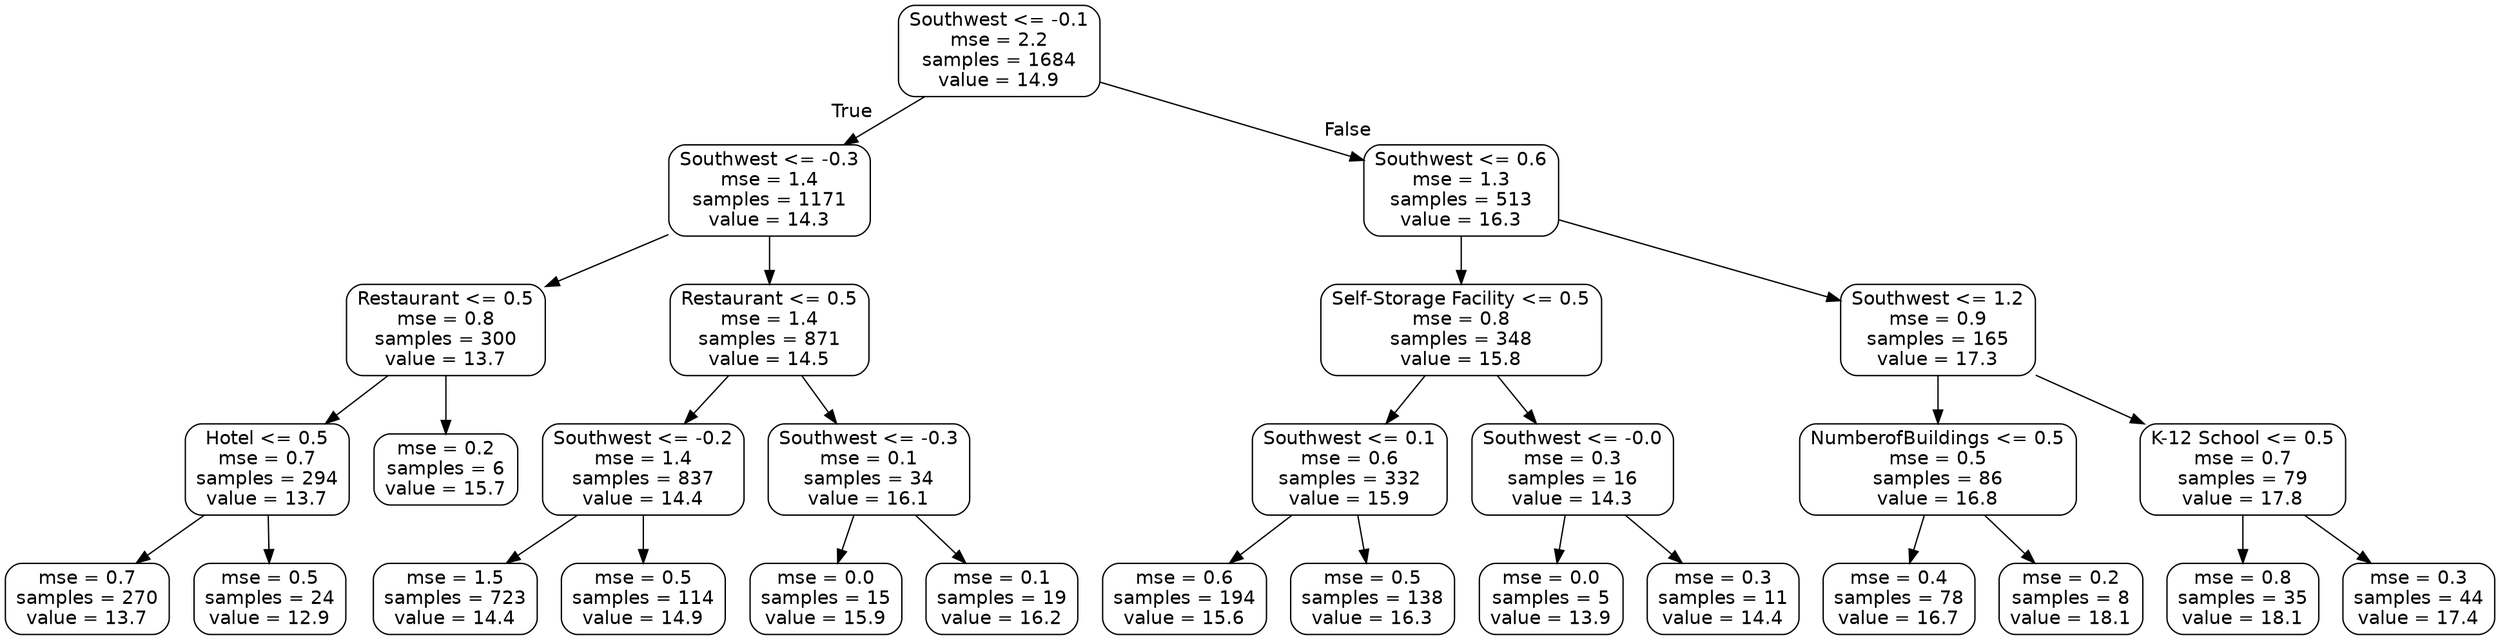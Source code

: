 digraph Tree {
node [shape=box, style="rounded", color="black", fontname=helvetica] ;
edge [fontname=helvetica] ;
0 [label="Southwest <= -0.1\nmse = 2.2\nsamples = 1684\nvalue = 14.9"] ;
1 [label="Southwest <= -0.3\nmse = 1.4\nsamples = 1171\nvalue = 14.3"] ;
0 -> 1 [labeldistance=2.5, labelangle=45, headlabel="True"] ;
2 [label="Restaurant <= 0.5\nmse = 0.8\nsamples = 300\nvalue = 13.7"] ;
1 -> 2 ;
3 [label="Hotel <= 0.5\nmse = 0.7\nsamples = 294\nvalue = 13.7"] ;
2 -> 3 ;
4 [label="mse = 0.7\nsamples = 270\nvalue = 13.7"] ;
3 -> 4 ;
5 [label="mse = 0.5\nsamples = 24\nvalue = 12.9"] ;
3 -> 5 ;
6 [label="mse = 0.2\nsamples = 6\nvalue = 15.7"] ;
2 -> 6 ;
7 [label="Restaurant <= 0.5\nmse = 1.4\nsamples = 871\nvalue = 14.5"] ;
1 -> 7 ;
8 [label="Southwest <= -0.2\nmse = 1.4\nsamples = 837\nvalue = 14.4"] ;
7 -> 8 ;
9 [label="mse = 1.5\nsamples = 723\nvalue = 14.4"] ;
8 -> 9 ;
10 [label="mse = 0.5\nsamples = 114\nvalue = 14.9"] ;
8 -> 10 ;
11 [label="Southwest <= -0.3\nmse = 0.1\nsamples = 34\nvalue = 16.1"] ;
7 -> 11 ;
12 [label="mse = 0.0\nsamples = 15\nvalue = 15.9"] ;
11 -> 12 ;
13 [label="mse = 0.1\nsamples = 19\nvalue = 16.2"] ;
11 -> 13 ;
14 [label="Southwest <= 0.6\nmse = 1.3\nsamples = 513\nvalue = 16.3"] ;
0 -> 14 [labeldistance=2.5, labelangle=-45, headlabel="False"] ;
15 [label="Self-Storage Facility <= 0.5\nmse = 0.8\nsamples = 348\nvalue = 15.8"] ;
14 -> 15 ;
16 [label="Southwest <= 0.1\nmse = 0.6\nsamples = 332\nvalue = 15.9"] ;
15 -> 16 ;
17 [label="mse = 0.6\nsamples = 194\nvalue = 15.6"] ;
16 -> 17 ;
18 [label="mse = 0.5\nsamples = 138\nvalue = 16.3"] ;
16 -> 18 ;
19 [label="Southwest <= -0.0\nmse = 0.3\nsamples = 16\nvalue = 14.3"] ;
15 -> 19 ;
20 [label="mse = 0.0\nsamples = 5\nvalue = 13.9"] ;
19 -> 20 ;
21 [label="mse = 0.3\nsamples = 11\nvalue = 14.4"] ;
19 -> 21 ;
22 [label="Southwest <= 1.2\nmse = 0.9\nsamples = 165\nvalue = 17.3"] ;
14 -> 22 ;
23 [label="NumberofBuildings <= 0.5\nmse = 0.5\nsamples = 86\nvalue = 16.8"] ;
22 -> 23 ;
24 [label="mse = 0.4\nsamples = 78\nvalue = 16.7"] ;
23 -> 24 ;
25 [label="mse = 0.2\nsamples = 8\nvalue = 18.1"] ;
23 -> 25 ;
26 [label="K-12 School <= 0.5\nmse = 0.7\nsamples = 79\nvalue = 17.8"] ;
22 -> 26 ;
27 [label="mse = 0.8\nsamples = 35\nvalue = 18.1"] ;
26 -> 27 ;
28 [label="mse = 0.3\nsamples = 44\nvalue = 17.4"] ;
26 -> 28 ;
}